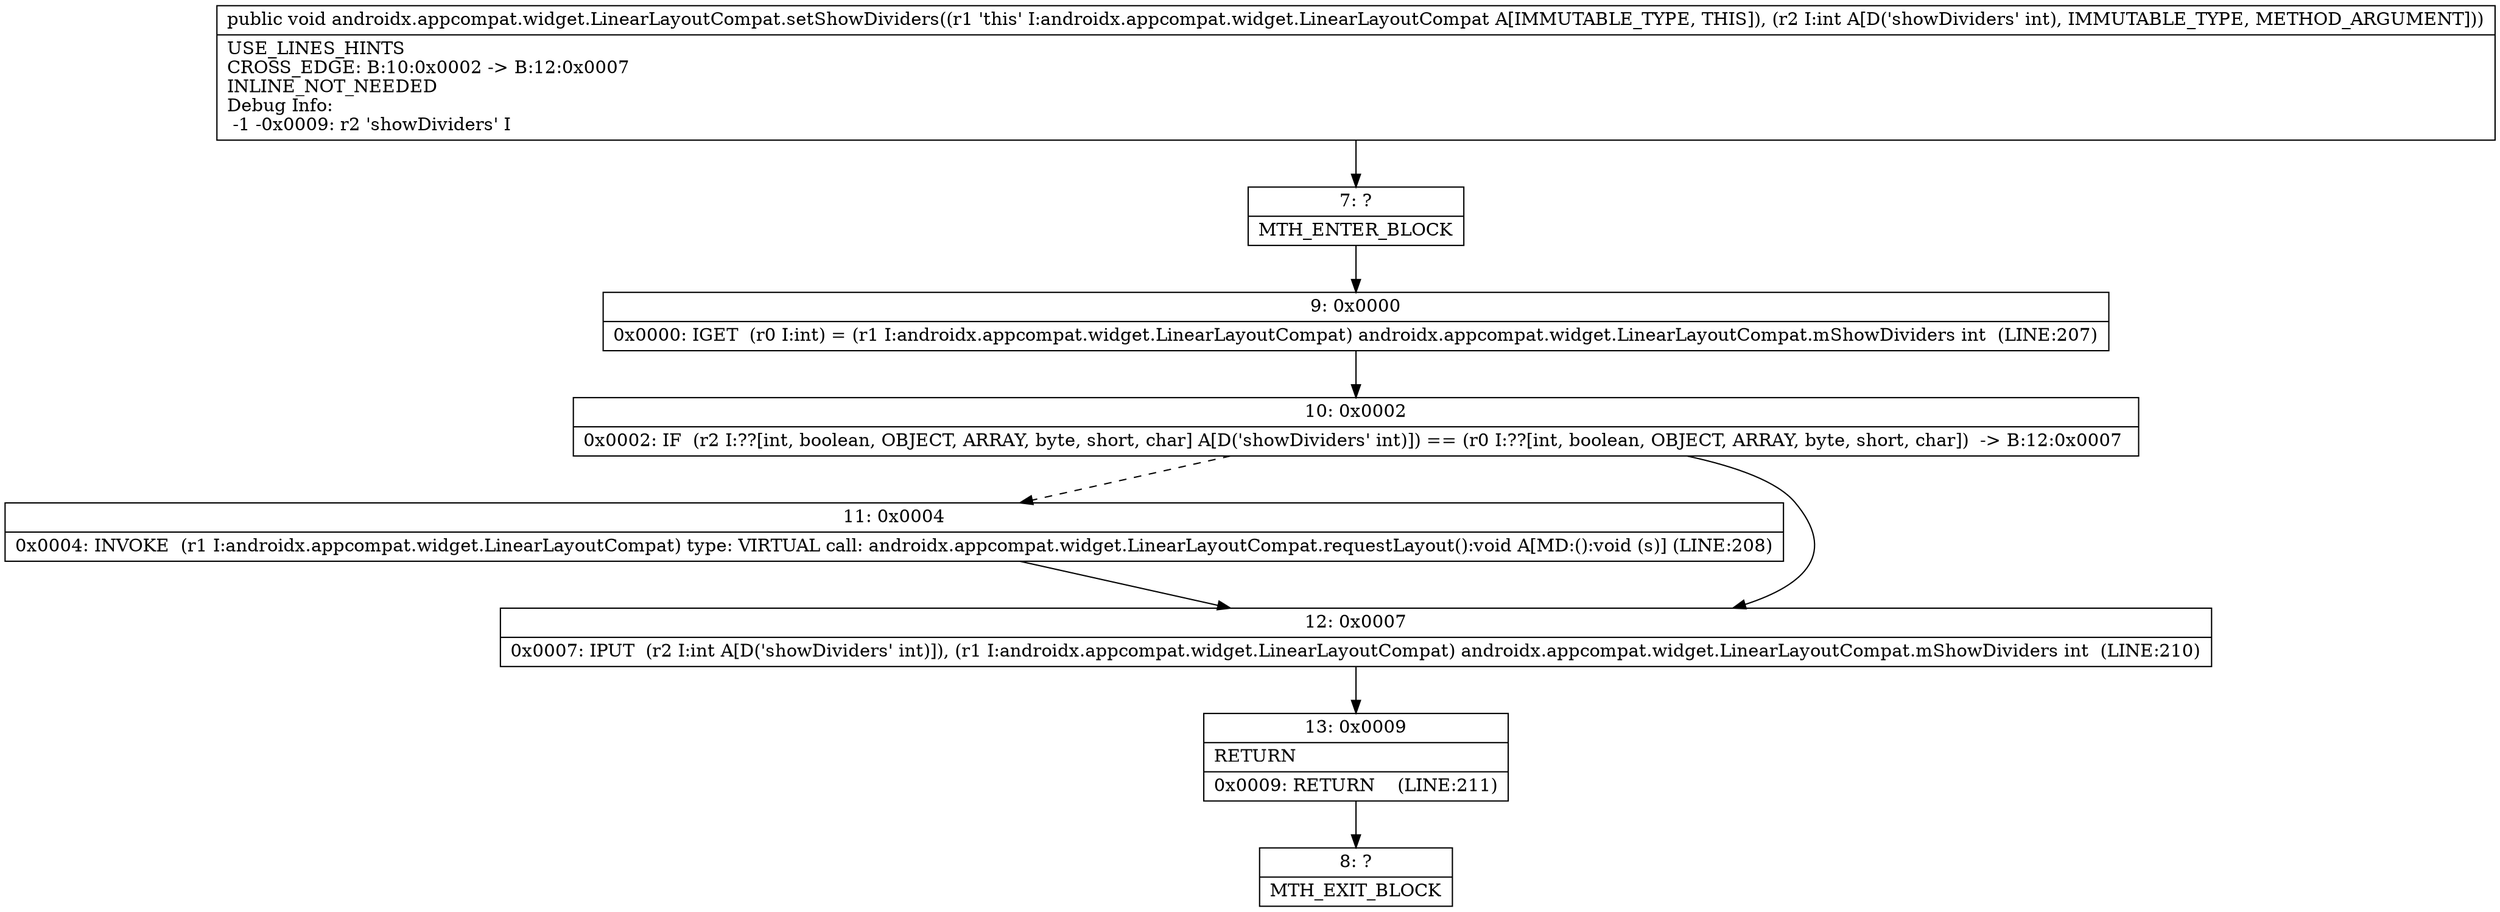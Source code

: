 digraph "CFG forandroidx.appcompat.widget.LinearLayoutCompat.setShowDividers(I)V" {
Node_7 [shape=record,label="{7\:\ ?|MTH_ENTER_BLOCK\l}"];
Node_9 [shape=record,label="{9\:\ 0x0000|0x0000: IGET  (r0 I:int) = (r1 I:androidx.appcompat.widget.LinearLayoutCompat) androidx.appcompat.widget.LinearLayoutCompat.mShowDividers int  (LINE:207)\l}"];
Node_10 [shape=record,label="{10\:\ 0x0002|0x0002: IF  (r2 I:??[int, boolean, OBJECT, ARRAY, byte, short, char] A[D('showDividers' int)]) == (r0 I:??[int, boolean, OBJECT, ARRAY, byte, short, char])  \-\> B:12:0x0007 \l}"];
Node_11 [shape=record,label="{11\:\ 0x0004|0x0004: INVOKE  (r1 I:androidx.appcompat.widget.LinearLayoutCompat) type: VIRTUAL call: androidx.appcompat.widget.LinearLayoutCompat.requestLayout():void A[MD:():void (s)] (LINE:208)\l}"];
Node_12 [shape=record,label="{12\:\ 0x0007|0x0007: IPUT  (r2 I:int A[D('showDividers' int)]), (r1 I:androidx.appcompat.widget.LinearLayoutCompat) androidx.appcompat.widget.LinearLayoutCompat.mShowDividers int  (LINE:210)\l}"];
Node_13 [shape=record,label="{13\:\ 0x0009|RETURN\l|0x0009: RETURN    (LINE:211)\l}"];
Node_8 [shape=record,label="{8\:\ ?|MTH_EXIT_BLOCK\l}"];
MethodNode[shape=record,label="{public void androidx.appcompat.widget.LinearLayoutCompat.setShowDividers((r1 'this' I:androidx.appcompat.widget.LinearLayoutCompat A[IMMUTABLE_TYPE, THIS]), (r2 I:int A[D('showDividers' int), IMMUTABLE_TYPE, METHOD_ARGUMENT]))  | USE_LINES_HINTS\lCROSS_EDGE: B:10:0x0002 \-\> B:12:0x0007\lINLINE_NOT_NEEDED\lDebug Info:\l  \-1 \-0x0009: r2 'showDividers' I\l}"];
MethodNode -> Node_7;Node_7 -> Node_9;
Node_9 -> Node_10;
Node_10 -> Node_11[style=dashed];
Node_10 -> Node_12;
Node_11 -> Node_12;
Node_12 -> Node_13;
Node_13 -> Node_8;
}

